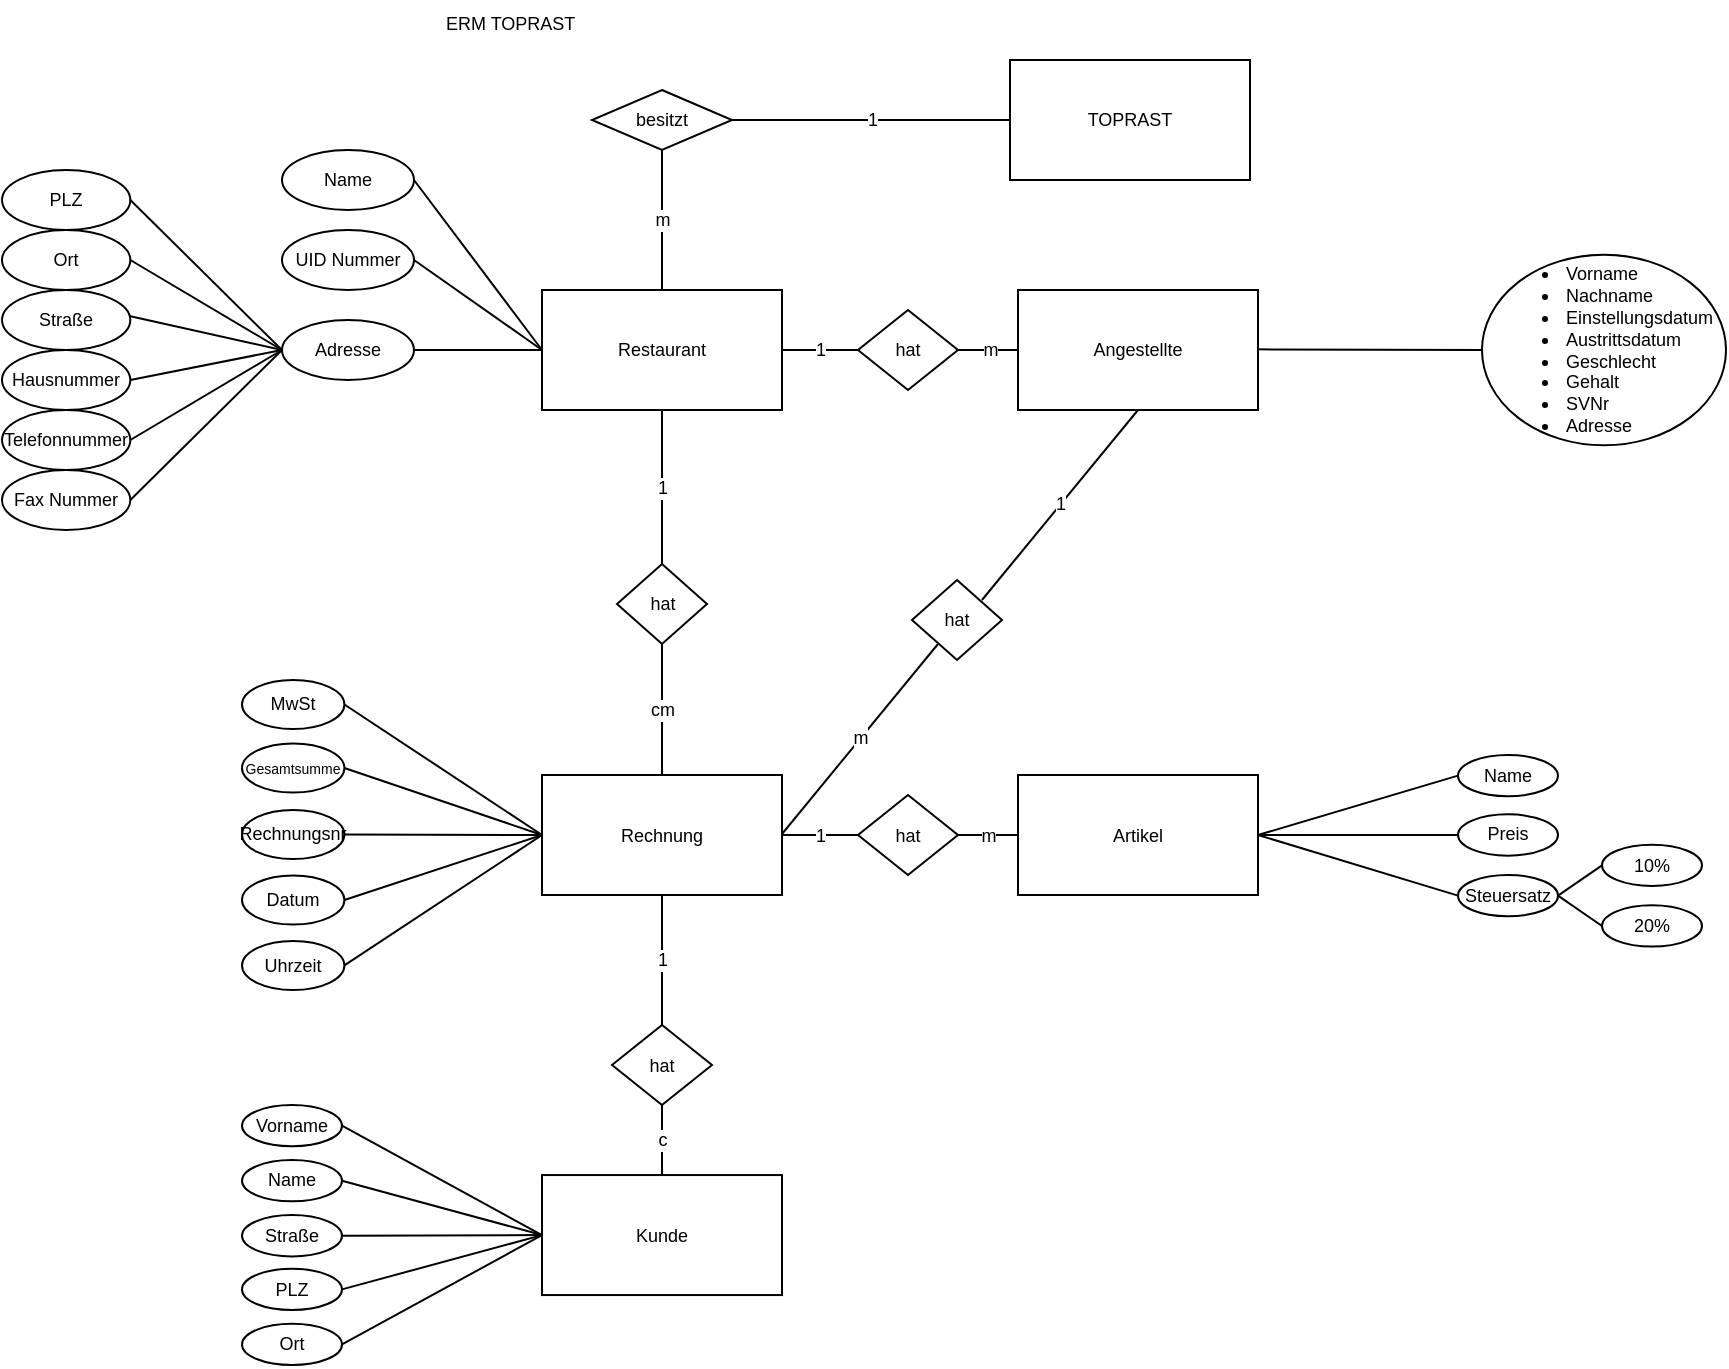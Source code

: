 <mxfile version="20.5.3" type="github">
  <diagram id="C5RBs43oDa-KdzZeNtuy" name="Page-1">
    <mxGraphModel dx="2069" dy="2002" grid="1" gridSize="10" guides="1" tooltips="1" connect="1" arrows="1" fold="1" page="1" pageScale="1" pageWidth="827" pageHeight="1169" math="0" shadow="0">
      <root>
        <mxCell id="WIyWlLk6GJQsqaUBKTNV-0" />
        <mxCell id="WIyWlLk6GJQsqaUBKTNV-1" parent="WIyWlLk6GJQsqaUBKTNV-0" />
        <mxCell id="x9s23YkynNggKkQQc3x_-0" value="ERM TOPRAST" style="text;whiteSpace=wrap;html=1;fontSize=9;" vertex="1" parent="WIyWlLk6GJQsqaUBKTNV-1">
          <mxGeometry x="70" y="20" width="280" height="40" as="geometry" />
        </mxCell>
        <mxCell id="x9s23YkynNggKkQQc3x_-1" value="Restaurant" style="rounded=0;whiteSpace=wrap;html=1;fontSize=9;" vertex="1" parent="WIyWlLk6GJQsqaUBKTNV-1">
          <mxGeometry x="120" y="165" width="120" height="60" as="geometry" />
        </mxCell>
        <mxCell id="x9s23YkynNggKkQQc3x_-12" value="1" style="edgeStyle=orthogonalEdgeStyle;rounded=0;orthogonalLoop=1;jettySize=auto;html=1;entryX=1;entryY=0.5;entryDx=0;entryDy=0;fontSize=9;endArrow=none;endFill=0;" edge="1" parent="WIyWlLk6GJQsqaUBKTNV-1" source="x9s23YkynNggKkQQc3x_-4" target="x9s23YkynNggKkQQc3x_-11">
          <mxGeometry relative="1" as="geometry" />
        </mxCell>
        <mxCell id="x9s23YkynNggKkQQc3x_-4" value="TOPRAST" style="rounded=0;whiteSpace=wrap;html=1;fontSize=9;" vertex="1" parent="WIyWlLk6GJQsqaUBKTNV-1">
          <mxGeometry x="354" y="50" width="120" height="60" as="geometry" />
        </mxCell>
        <mxCell id="x9s23YkynNggKkQQc3x_-13" value="m" style="edgeStyle=orthogonalEdgeStyle;rounded=0;orthogonalLoop=1;jettySize=auto;html=1;fontSize=9;endArrow=none;endFill=0;" edge="1" parent="WIyWlLk6GJQsqaUBKTNV-1" source="x9s23YkynNggKkQQc3x_-11" target="x9s23YkynNggKkQQc3x_-1">
          <mxGeometry relative="1" as="geometry" />
        </mxCell>
        <mxCell id="x9s23YkynNggKkQQc3x_-11" value="besitzt" style="rhombus;whiteSpace=wrap;html=1;fontSize=9;" vertex="1" parent="WIyWlLk6GJQsqaUBKTNV-1">
          <mxGeometry x="145" y="65" width="70" height="30" as="geometry" />
        </mxCell>
        <mxCell id="x9s23YkynNggKkQQc3x_-107" value="1" style="edgeStyle=orthogonalEdgeStyle;rounded=0;orthogonalLoop=1;jettySize=auto;html=1;fontSize=9;endArrow=none;endFill=0;entryX=0;entryY=0.5;entryDx=0;entryDy=0;" edge="1" parent="WIyWlLk6GJQsqaUBKTNV-1" source="x9s23YkynNggKkQQc3x_-46" target="x9s23YkynNggKkQQc3x_-125">
          <mxGeometry relative="1" as="geometry">
            <mxPoint x="270" y="437.5" as="targetPoint" />
          </mxGeometry>
        </mxCell>
        <mxCell id="x9s23YkynNggKkQQc3x_-46" value="Rechnung" style="rounded=0;whiteSpace=wrap;html=1;fontSize=9;" vertex="1" parent="WIyWlLk6GJQsqaUBKTNV-1">
          <mxGeometry x="120" y="407.5" width="120" height="60" as="geometry" />
        </mxCell>
        <mxCell id="x9s23YkynNggKkQQc3x_-57" value="1" style="endArrow=none;html=1;rounded=0;exitX=0.5;exitY=1;exitDx=0;exitDy=0;fontSize=9;endFill=0;" edge="1" parent="WIyWlLk6GJQsqaUBKTNV-1" target="x9s23YkynNggKkQQc3x_-122" source="x9s23YkynNggKkQQc3x_-46">
          <mxGeometry width="50" height="50" relative="1" as="geometry">
            <mxPoint x="120" y="482.5" as="sourcePoint" />
            <mxPoint x="180" y="512.5" as="targetPoint" />
          </mxGeometry>
        </mxCell>
        <mxCell id="x9s23YkynNggKkQQc3x_-59" value="Kunde" style="rounded=0;whiteSpace=wrap;html=1;fontSize=9;" vertex="1" parent="WIyWlLk6GJQsqaUBKTNV-1">
          <mxGeometry x="120" y="607.53" width="120" height="60" as="geometry" />
        </mxCell>
        <mxCell id="x9s23YkynNggKkQQc3x_-63" value="" style="endArrow=none;html=1;rounded=0;entryX=1;entryY=0.5;entryDx=0;entryDy=0;fontSize=9;exitX=0;exitY=0.5;exitDx=0;exitDy=0;endFill=0;" edge="1" parent="WIyWlLk6GJQsqaUBKTNV-1" target="x9s23YkynNggKkQQc3x_-62">
          <mxGeometry width="50" height="50" relative="1" as="geometry">
            <mxPoint x="120" y="637.56" as="sourcePoint" />
            <mxPoint x="70" y="597.53" as="targetPoint" />
          </mxGeometry>
        </mxCell>
        <mxCell id="x9s23YkynNggKkQQc3x_-66" value="" style="endArrow=none;html=1;rounded=0;entryX=1;entryY=0.5;entryDx=0;entryDy=0;exitX=0;exitY=0.5;exitDx=0;exitDy=0;fontSize=9;endFill=0;" edge="1" parent="WIyWlLk6GJQsqaUBKTNV-1" target="x9s23YkynNggKkQQc3x_-65">
          <mxGeometry width="50" height="50" relative="1" as="geometry">
            <mxPoint x="120" y="637.56" as="sourcePoint" />
            <mxPoint x="60.0" y="657.53" as="targetPoint" />
          </mxGeometry>
        </mxCell>
        <mxCell id="x9s23YkynNggKkQQc3x_-71" value="" style="endArrow=none;html=1;rounded=0;entryX=1;entryY=0.5;entryDx=0;entryDy=0;fontSize=9;endFill=0;exitX=0;exitY=0.5;exitDx=0;exitDy=0;" edge="1" parent="WIyWlLk6GJQsqaUBKTNV-1" target="x9s23YkynNggKkQQc3x_-70">
          <mxGeometry width="50" height="50" relative="1" as="geometry">
            <mxPoint x="120" y="637.56" as="sourcePoint" />
            <mxPoint x="70" y="716.53" as="targetPoint" />
          </mxGeometry>
        </mxCell>
        <mxCell id="x9s23YkynNggKkQQc3x_-76" value="" style="endArrow=none;html=1;rounded=0;entryX=1;entryY=0.5;entryDx=0;entryDy=0;fontSize=9;exitX=0;exitY=0.5;exitDx=0;exitDy=0;endFill=0;" edge="1" parent="WIyWlLk6GJQsqaUBKTNV-1" target="x9s23YkynNggKkQQc3x_-69">
          <mxGeometry width="50" height="50" relative="1" as="geometry">
            <mxPoint x="120" y="637.56" as="sourcePoint" />
            <mxPoint x="70.0" y="796.53" as="targetPoint" />
          </mxGeometry>
        </mxCell>
        <mxCell id="x9s23YkynNggKkQQc3x_-78" value="" style="endArrow=none;html=1;rounded=0;entryX=1;entryY=0.5;entryDx=0;entryDy=0;fontSize=9;endFill=0;" edge="1" parent="WIyWlLk6GJQsqaUBKTNV-1" target="x9s23YkynNggKkQQc3x_-61">
          <mxGeometry width="50" height="50" relative="1" as="geometry">
            <mxPoint x="120" y="637.53" as="sourcePoint" />
            <mxPoint x="70.0" y="597.53" as="targetPoint" />
          </mxGeometry>
        </mxCell>
        <mxCell id="x9s23YkynNggKkQQc3x_-80" value="" style="group" vertex="1" connectable="0" parent="WIyWlLk6GJQsqaUBKTNV-1">
          <mxGeometry x="-30" y="572.53" width="50" height="130" as="geometry" />
        </mxCell>
        <mxCell id="x9s23YkynNggKkQQc3x_-61" value="&lt;font style=&quot;font-size: 9px;&quot;&gt;Name&lt;/font&gt;" style="ellipse;whiteSpace=wrap;html=1;fontSize=9;spacing=2;" vertex="1" parent="x9s23YkynNggKkQQc3x_-80">
          <mxGeometry y="27.513" width="50" height="20.635" as="geometry" />
        </mxCell>
        <mxCell id="x9s23YkynNggKkQQc3x_-62" value="&lt;font style=&quot;font-size: 9px;&quot;&gt;Vorname&lt;/font&gt;" style="ellipse;whiteSpace=wrap;html=1;align=center;fontSize=9;spacing=2;" vertex="1" parent="x9s23YkynNggKkQQc3x_-80">
          <mxGeometry width="50" height="20.635" as="geometry" />
        </mxCell>
        <mxCell id="x9s23YkynNggKkQQc3x_-65" value="&lt;font style=&quot;font-size: 9px;&quot;&gt;Straße&lt;/font&gt;" style="ellipse;whiteSpace=wrap;html=1;fontSize=9;spacing=2;" vertex="1" parent="x9s23YkynNggKkQQc3x_-80">
          <mxGeometry y="55.026" width="50" height="20.635" as="geometry" />
        </mxCell>
        <mxCell id="x9s23YkynNggKkQQc3x_-69" value="&lt;font style=&quot;font-size: 9px;&quot;&gt;Ort&lt;/font&gt;" style="ellipse;whiteSpace=wrap;html=1;fontSize=9;spacing=2;" vertex="1" parent="x9s23YkynNggKkQQc3x_-80">
          <mxGeometry y="109.365" width="50" height="20.635" as="geometry" />
        </mxCell>
        <mxCell id="x9s23YkynNggKkQQc3x_-70" value="&lt;font style=&quot;font-size: 9px;&quot;&gt;PLZ&lt;/font&gt;" style="ellipse;whiteSpace=wrap;html=1;align=center;fontSize=9;spacing=2;" vertex="1" parent="x9s23YkynNggKkQQc3x_-80">
          <mxGeometry y="81.852" width="50" height="20.635" as="geometry" />
        </mxCell>
        <mxCell id="x9s23YkynNggKkQQc3x_-82" value="" style="group" vertex="1" connectable="0" parent="WIyWlLk6GJQsqaUBKTNV-1">
          <mxGeometry x="-150" y="105" width="140" height="180" as="geometry" />
        </mxCell>
        <mxCell id="x9s23YkynNggKkQQc3x_-28" value="&lt;font style=&quot;font-size: 9px;&quot;&gt;PLZ&lt;/font&gt;" style="ellipse;whiteSpace=wrap;html=1;fontSize=9;" vertex="1" parent="x9s23YkynNggKkQQc3x_-82">
          <mxGeometry width="64.167" height="30" as="geometry" />
        </mxCell>
        <mxCell id="x9s23YkynNggKkQQc3x_-29" value="&lt;font style=&quot;font-size: 9px;&quot;&gt;Ort&lt;br style=&quot;font-size: 9px;&quot;&gt;&lt;/font&gt;" style="ellipse;whiteSpace=wrap;html=1;fontSize=9;" vertex="1" parent="x9s23YkynNggKkQQc3x_-82">
          <mxGeometry y="30" width="64.167" height="30" as="geometry" />
        </mxCell>
        <mxCell id="x9s23YkynNggKkQQc3x_-30" value="&lt;font style=&quot;font-size: 9px;&quot;&gt;Straße&lt;/font&gt;" style="ellipse;whiteSpace=wrap;html=1;fontSize=9;" vertex="1" parent="x9s23YkynNggKkQQc3x_-82">
          <mxGeometry y="60" width="64.167" height="30" as="geometry" />
        </mxCell>
        <mxCell id="x9s23YkynNggKkQQc3x_-31" value="&lt;font style=&quot;font-size: 9px;&quot;&gt;Hausnummer&lt;br style=&quot;font-size: 9px;&quot;&gt;&lt;/font&gt;" style="ellipse;whiteSpace=wrap;html=1;fontSize=9;" vertex="1" parent="x9s23YkynNggKkQQc3x_-82">
          <mxGeometry y="90" width="64.167" height="30" as="geometry" />
        </mxCell>
        <mxCell id="x9s23YkynNggKkQQc3x_-32" value="&lt;font style=&quot;font-size: 9px;&quot;&gt;Telefonnummer&lt;/font&gt;" style="ellipse;whiteSpace=wrap;html=1;fontSize=9;" vertex="1" parent="x9s23YkynNggKkQQc3x_-82">
          <mxGeometry y="120" width="64.167" height="30" as="geometry" />
        </mxCell>
        <mxCell id="x9s23YkynNggKkQQc3x_-33" value="&lt;font style=&quot;font-size: 9px;&quot;&gt;Fax Nummer&lt;/font&gt;" style="ellipse;whiteSpace=wrap;html=1;fontSize=9;" vertex="1" parent="x9s23YkynNggKkQQc3x_-82">
          <mxGeometry y="150" width="64.167" height="30" as="geometry" />
        </mxCell>
        <mxCell id="x9s23YkynNggKkQQc3x_-34" value="" style="endArrow=none;html=1;rounded=0;fontSize=9;entryX=1;entryY=0.5;entryDx=0;entryDy=0;exitX=0;exitY=0.5;exitDx=0;exitDy=0;endFill=0;" edge="1" parent="x9s23YkynNggKkQQc3x_-82" target="x9s23YkynNggKkQQc3x_-28">
          <mxGeometry width="50" height="50" relative="1" as="geometry">
            <mxPoint x="140" y="90" as="sourcePoint" />
            <mxPoint x="136.111" y="85" as="targetPoint" />
          </mxGeometry>
        </mxCell>
        <mxCell id="x9s23YkynNggKkQQc3x_-35" value="" style="endArrow=none;html=1;rounded=0;fontSize=9;entryX=1;entryY=0.5;entryDx=0;entryDy=0;exitX=0;exitY=0.5;exitDx=0;exitDy=0;endFill=0;" edge="1" parent="x9s23YkynNggKkQQc3x_-82" target="x9s23YkynNggKkQQc3x_-32">
          <mxGeometry width="50" height="50" relative="1" as="geometry">
            <mxPoint x="140" y="90" as="sourcePoint" />
            <mxPoint x="157.5" y="175" as="targetPoint" />
          </mxGeometry>
        </mxCell>
        <mxCell id="x9s23YkynNggKkQQc3x_-36" value="" style="endArrow=none;html=1;rounded=0;fontSize=9;entryX=1;entryY=0.5;entryDx=0;entryDy=0;exitX=0;exitY=0.5;exitDx=0;exitDy=0;endFill=0;" edge="1" parent="x9s23YkynNggKkQQc3x_-82" target="x9s23YkynNggKkQQc3x_-31">
          <mxGeometry width="50" height="50" relative="1" as="geometry">
            <mxPoint x="140" y="90" as="sourcePoint" />
            <mxPoint x="167.222" y="185" as="targetPoint" />
          </mxGeometry>
        </mxCell>
        <mxCell id="x9s23YkynNggKkQQc3x_-37" value="" style="endArrow=none;html=1;rounded=0;fontSize=9;entryX=0.992;entryY=0.432;entryDx=0;entryDy=0;exitX=0;exitY=0.5;exitDx=0;exitDy=0;entryPerimeter=0;endFill=0;" edge="1" parent="x9s23YkynNggKkQQc3x_-82" target="x9s23YkynNggKkQQc3x_-30">
          <mxGeometry width="50" height="50" relative="1" as="geometry">
            <mxPoint x="140" y="90" as="sourcePoint" />
            <mxPoint x="176.944" y="195" as="targetPoint" />
          </mxGeometry>
        </mxCell>
        <mxCell id="x9s23YkynNggKkQQc3x_-38" value="" style="endArrow=none;html=1;rounded=0;fontSize=9;entryX=1;entryY=0.5;entryDx=0;entryDy=0;exitX=0;exitY=0.5;exitDx=0;exitDy=0;endFill=0;" edge="1" parent="x9s23YkynNggKkQQc3x_-82" target="x9s23YkynNggKkQQc3x_-29">
          <mxGeometry width="50" height="50" relative="1" as="geometry">
            <mxPoint x="140" y="90" as="sourcePoint" />
            <mxPoint x="186.667" y="205" as="targetPoint" />
          </mxGeometry>
        </mxCell>
        <mxCell id="x9s23YkynNggKkQQc3x_-39" value="" style="endArrow=none;html=1;rounded=0;fontSize=9;entryX=1;entryY=0.5;entryDx=0;entryDy=0;exitX=0;exitY=0.5;exitDx=0;exitDy=0;endFill=0;" edge="1" parent="x9s23YkynNggKkQQc3x_-82" target="x9s23YkynNggKkQQc3x_-33">
          <mxGeometry width="50" height="50" relative="1" as="geometry">
            <mxPoint x="140" y="90" as="sourcePoint" />
            <mxPoint x="122.5" y="120" as="targetPoint" />
          </mxGeometry>
        </mxCell>
        <mxCell id="x9s23YkynNggKkQQc3x_-85" value="" style="group" vertex="1" connectable="0" parent="WIyWlLk6GJQsqaUBKTNV-1">
          <mxGeometry x="30" y="392.5" width="90" height="90" as="geometry" />
        </mxCell>
        <mxCell id="x9s23YkynNggKkQQc3x_-53" value="" style="endArrow=none;html=1;rounded=0;entryX=1;entryY=0.5;entryDx=0;entryDy=0;exitX=0;exitY=0.5;exitDx=0;exitDy=0;fontSize=9;endFill=0;" edge="1" parent="x9s23YkynNggKkQQc3x_-85" target="x9s23YkynNggKkQQc3x_-52">
          <mxGeometry width="50" height="50" relative="1" as="geometry">
            <mxPoint x="90" y="45" as="sourcePoint" />
            <mxPoint x="51.207" y="69.545" as="targetPoint" />
          </mxGeometry>
        </mxCell>
        <mxCell id="x9s23YkynNggKkQQc3x_-87" value="Artikel" style="rounded=0;whiteSpace=wrap;html=1;fontSize=9;direction=west;" vertex="1" parent="WIyWlLk6GJQsqaUBKTNV-1">
          <mxGeometry x="358" y="407.5" width="120" height="60" as="geometry" />
        </mxCell>
        <mxCell id="x9s23YkynNggKkQQc3x_-96" value="" style="endArrow=none;html=1;rounded=0;entryX=0;entryY=0.5;entryDx=0;entryDy=0;fontSize=9;exitX=0;exitY=0.5;exitDx=0;exitDy=0;endFill=0;" edge="1" parent="WIyWlLk6GJQsqaUBKTNV-1" source="x9s23YkynNggKkQQc3x_-87" target="x9s23YkynNggKkQQc3x_-99">
          <mxGeometry width="50" height="50" relative="1" as="geometry">
            <mxPoint x="384" y="216.25" as="sourcePoint" />
            <mxPoint x="334.0" y="136.25" as="targetPoint" />
          </mxGeometry>
        </mxCell>
        <mxCell id="x9s23YkynNggKkQQc3x_-88" value="" style="endArrow=none;html=1;rounded=0;entryX=0;entryY=0.5;entryDx=0;entryDy=0;fontSize=9;exitX=0;exitY=0.5;exitDx=0;exitDy=0;endFill=0;" edge="1" parent="WIyWlLk6GJQsqaUBKTNV-1" source="x9s23YkynNggKkQQc3x_-87" target="x9s23YkynNggKkQQc3x_-100">
          <mxGeometry width="50" height="50" relative="1" as="geometry">
            <mxPoint x="374" y="166.25" as="sourcePoint" />
            <mxPoint x="334" y="136.25" as="targetPoint" />
          </mxGeometry>
        </mxCell>
        <mxCell id="x9s23YkynNggKkQQc3x_-99" value="&lt;font style=&quot;font-size: 9px;&quot;&gt;Steuersatz&lt;/font&gt;" style="ellipse;whiteSpace=wrap;html=1;fontSize=9;spacing=2;container=0;" vertex="1" parent="WIyWlLk6GJQsqaUBKTNV-1">
          <mxGeometry x="578" y="457.503" width="50" height="20.635" as="geometry" />
        </mxCell>
        <mxCell id="x9s23YkynNggKkQQc3x_-100" value="&lt;font style=&quot;font-size: 9px;&quot;&gt;Preis&lt;/font&gt;" style="ellipse;whiteSpace=wrap;html=1;align=center;fontSize=9;spacing=2;container=0;" vertex="1" parent="WIyWlLk6GJQsqaUBKTNV-1">
          <mxGeometry x="578" y="427.18" width="50" height="20.635" as="geometry" />
        </mxCell>
        <mxCell id="x9s23YkynNggKkQQc3x_-3" value="&lt;font style=&quot;font-size: 9px;&quot;&gt;UID Nummer&lt;/font&gt;" style="ellipse;whiteSpace=wrap;html=1;fontSize=9;container=0;" vertex="1" parent="WIyWlLk6GJQsqaUBKTNV-1">
          <mxGeometry x="-10" y="135" width="66" height="30" as="geometry" />
        </mxCell>
        <mxCell id="x9s23YkynNggKkQQc3x_-15" value="&lt;font style=&quot;font-size: 9px;&quot;&gt;Name&lt;/font&gt;" style="ellipse;whiteSpace=wrap;html=1;fontSize=9;container=0;" vertex="1" parent="WIyWlLk6GJQsqaUBKTNV-1">
          <mxGeometry x="-10" y="95" width="66" height="30" as="geometry" />
        </mxCell>
        <mxCell id="x9s23YkynNggKkQQc3x_-23" value="" style="endArrow=none;html=1;rounded=0;entryX=1;entryY=0.5;entryDx=0;entryDy=0;fontSize=9;endFill=0;" edge="1" parent="WIyWlLk6GJQsqaUBKTNV-1" target="x9s23YkynNggKkQQc3x_-15">
          <mxGeometry width="50" height="50" relative="1" as="geometry">
            <mxPoint x="120" y="195" as="sourcePoint" />
            <mxPoint x="80" y="165" as="targetPoint" />
          </mxGeometry>
        </mxCell>
        <mxCell id="x9s23YkynNggKkQQc3x_-26" value="" style="endArrow=none;html=1;rounded=0;exitX=0;exitY=0.5;exitDx=0;exitDy=0;fontSize=9;endFill=0;" edge="1" parent="WIyWlLk6GJQsqaUBKTNV-1" source="x9s23YkynNggKkQQc3x_-1">
          <mxGeometry width="50" height="50" relative="1" as="geometry">
            <mxPoint x="120" y="265" as="sourcePoint" />
            <mxPoint x="50" y="195" as="targetPoint" />
          </mxGeometry>
        </mxCell>
        <mxCell id="x9s23YkynNggKkQQc3x_-114" value="" style="endArrow=none;html=1;rounded=0;fontSize=9;entryX=1;entryY=0.5;entryDx=0;entryDy=0;exitX=0;exitY=0.5;exitDx=0;exitDy=0;endFill=0;" edge="1" parent="WIyWlLk6GJQsqaUBKTNV-1" source="x9s23YkynNggKkQQc3x_-1" target="x9s23YkynNggKkQQc3x_-3">
          <mxGeometry width="50" height="50" relative="1" as="geometry">
            <mxPoint x="100" y="310" as="sourcePoint" />
            <mxPoint x="80" y="190" as="targetPoint" />
          </mxGeometry>
        </mxCell>
        <mxCell id="x9s23YkynNggKkQQc3x_-118" value="&lt;font style=&quot;font-size: 9px;&quot;&gt;Adresse&lt;/font&gt;" style="ellipse;whiteSpace=wrap;html=1;fontSize=9;container=0;" vertex="1" parent="WIyWlLk6GJQsqaUBKTNV-1">
          <mxGeometry x="-10" y="180" width="66" height="30" as="geometry" />
        </mxCell>
        <mxCell id="x9s23YkynNggKkQQc3x_-123" value="c" style="edgeStyle=orthogonalEdgeStyle;rounded=0;orthogonalLoop=1;jettySize=auto;html=1;fontSize=9;endArrow=none;endFill=0;" edge="1" parent="WIyWlLk6GJQsqaUBKTNV-1" source="x9s23YkynNggKkQQc3x_-122" target="x9s23YkynNggKkQQc3x_-59">
          <mxGeometry relative="1" as="geometry" />
        </mxCell>
        <mxCell id="x9s23YkynNggKkQQc3x_-122" value="hat" style="rhombus;whiteSpace=wrap;html=1;rounded=0;shadow=0;glass=0;sketch=0;fontSize=9;" vertex="1" parent="WIyWlLk6GJQsqaUBKTNV-1">
          <mxGeometry x="155" y="532.5" width="50" height="40" as="geometry" />
        </mxCell>
        <mxCell id="x9s23YkynNggKkQQc3x_-127" value="m" style="edgeStyle=orthogonalEdgeStyle;rounded=0;orthogonalLoop=1;jettySize=auto;html=1;strokeColor=default;fontSize=9;endArrow=none;endFill=0;" edge="1" parent="WIyWlLk6GJQsqaUBKTNV-1" source="x9s23YkynNggKkQQc3x_-125" target="x9s23YkynNggKkQQc3x_-87">
          <mxGeometry relative="1" as="geometry" />
        </mxCell>
        <mxCell id="x9s23YkynNggKkQQc3x_-125" value="hat" style="rhombus;whiteSpace=wrap;html=1;rounded=0;shadow=0;glass=0;sketch=0;fontSize=9;" vertex="1" parent="WIyWlLk6GJQsqaUBKTNV-1">
          <mxGeometry x="278" y="417.5" width="50" height="40" as="geometry" />
        </mxCell>
        <mxCell id="x9s23YkynNggKkQQc3x_-140" value="&lt;font style=&quot;font-size: 9px;&quot;&gt;Name&lt;/font&gt;" style="ellipse;whiteSpace=wrap;html=1;align=center;fontSize=9;spacing=2;container=0;" vertex="1" parent="WIyWlLk6GJQsqaUBKTNV-1">
          <mxGeometry x="578" y="397.5" width="50" height="20.635" as="geometry" />
        </mxCell>
        <mxCell id="x9s23YkynNggKkQQc3x_-141" value="" style="endArrow=none;html=1;rounded=0;entryX=0;entryY=0.5;entryDx=0;entryDy=0;fontSize=9;endFill=0;exitX=0;exitY=0.5;exitDx=0;exitDy=0;" edge="1" parent="WIyWlLk6GJQsqaUBKTNV-1" source="x9s23YkynNggKkQQc3x_-87" target="x9s23YkynNggKkQQc3x_-140">
          <mxGeometry width="50" height="50" relative="1" as="geometry">
            <mxPoint x="510" y="412.5" as="sourcePoint" />
            <mxPoint x="588.0" y="427.817" as="targetPoint" />
          </mxGeometry>
        </mxCell>
        <mxCell id="x9s23YkynNggKkQQc3x_-142" value="&lt;font style=&quot;font-size: 9px;&quot;&gt;20%&lt;/font&gt;" style="ellipse;whiteSpace=wrap;html=1;fontSize=9;spacing=2;container=0;" vertex="1" parent="WIyWlLk6GJQsqaUBKTNV-1">
          <mxGeometry x="650" y="472.663" width="50" height="20.635" as="geometry" />
        </mxCell>
        <mxCell id="x9s23YkynNggKkQQc3x_-143" value="&lt;font style=&quot;font-size: 9px;&quot;&gt;10%&lt;br&gt;&lt;/font&gt;" style="ellipse;whiteSpace=wrap;html=1;align=center;fontSize=9;spacing=2;container=0;" vertex="1" parent="WIyWlLk6GJQsqaUBKTNV-1">
          <mxGeometry x="650" y="442.34" width="50" height="20.635" as="geometry" />
        </mxCell>
        <mxCell id="x9s23YkynNggKkQQc3x_-144" value="" style="endArrow=none;html=1;rounded=0;entryX=0;entryY=0.5;entryDx=0;entryDy=0;fontSize=9;exitX=1;exitY=0.5;exitDx=0;exitDy=0;endFill=0;" edge="1" parent="WIyWlLk6GJQsqaUBKTNV-1" source="x9s23YkynNggKkQQc3x_-99" target="x9s23YkynNggKkQQc3x_-143">
          <mxGeometry width="50" height="50" relative="1" as="geometry">
            <mxPoint x="488" y="447.5" as="sourcePoint" />
            <mxPoint x="588" y="477.821" as="targetPoint" />
          </mxGeometry>
        </mxCell>
        <mxCell id="x9s23YkynNggKkQQc3x_-145" value="" style="endArrow=none;html=1;rounded=0;entryX=0;entryY=0.5;entryDx=0;entryDy=0;fontSize=9;exitX=1;exitY=0.5;exitDx=0;exitDy=0;endFill=0;" edge="1" parent="WIyWlLk6GJQsqaUBKTNV-1" source="x9s23YkynNggKkQQc3x_-99" target="x9s23YkynNggKkQQc3x_-142">
          <mxGeometry width="50" height="50" relative="1" as="geometry">
            <mxPoint x="638.0" y="477.821" as="sourcePoint" />
            <mxPoint x="660" y="462.657" as="targetPoint" />
          </mxGeometry>
        </mxCell>
        <mxCell id="x9s23YkynNggKkQQc3x_-148" value="" style="endArrow=none;html=1;rounded=0;entryX=1;entryY=0.5;entryDx=0;entryDy=0;fontSize=9;endFill=0;exitX=0;exitY=0.5;exitDx=0;exitDy=0;" edge="1" parent="WIyWlLk6GJQsqaUBKTNV-1" source="x9s23YkynNggKkQQc3x_-46" target="x9s23YkynNggKkQQc3x_-147">
          <mxGeometry width="50" height="50" relative="1" as="geometry">
            <mxPoint x="90" y="422.5" as="sourcePoint" />
            <mxPoint x="91.207" y="414.773" as="targetPoint" />
          </mxGeometry>
        </mxCell>
        <mxCell id="x9s23YkynNggKkQQc3x_-149" value="" style="endArrow=none;html=1;rounded=0;entryX=1;entryY=0.5;entryDx=0;entryDy=0;fontSize=9;endFill=0;exitX=0;exitY=0.5;exitDx=0;exitDy=0;" edge="1" parent="WIyWlLk6GJQsqaUBKTNV-1" source="x9s23YkynNggKkQQc3x_-46" target="x9s23YkynNggKkQQc3x_-146">
          <mxGeometry width="50" height="50" relative="1" as="geometry">
            <mxPoint x="120" y="412.5" as="sourcePoint" />
            <mxPoint x="101.207" y="424.773" as="targetPoint" />
          </mxGeometry>
        </mxCell>
        <mxCell id="x9s23YkynNggKkQQc3x_-48" value="&lt;font style=&quot;font-size: 9px;&quot;&gt;Datum&lt;/font&gt;" style="ellipse;whiteSpace=wrap;html=1;fontSize=9;" vertex="1" parent="WIyWlLk6GJQsqaUBKTNV-1">
          <mxGeometry x="-30" y="457.727" width="51.207" height="24.545" as="geometry" />
        </mxCell>
        <mxCell id="x9s23YkynNggKkQQc3x_-49" value="&lt;font style=&quot;font-size: 9px;&quot;&gt;Rechnungsnr&lt;/font&gt;" style="ellipse;whiteSpace=wrap;html=1;align=center;fontSize=9;" vertex="1" parent="WIyWlLk6GJQsqaUBKTNV-1">
          <mxGeometry x="-30" y="425" width="51.207" height="24.545" as="geometry" />
        </mxCell>
        <mxCell id="x9s23YkynNggKkQQc3x_-52" value="&lt;font style=&quot;font-size: 9px;&quot;&gt;Uhrzeit&lt;/font&gt;" style="ellipse;whiteSpace=wrap;html=1;fontSize=9;" vertex="1" parent="WIyWlLk6GJQsqaUBKTNV-1">
          <mxGeometry x="-30" y="490.455" width="51.207" height="24.545" as="geometry" />
        </mxCell>
        <mxCell id="x9s23YkynNggKkQQc3x_-146" value="&lt;span style=&quot;font-family: arial, sans-serif; text-align: left;&quot;&gt;&lt;font style=&quot;font-size: 9px;&quot;&gt;MwSt&lt;/font&gt;&lt;/span&gt;" style="ellipse;whiteSpace=wrap;html=1;fontSize=9;fontColor=#000000;" vertex="1" parent="WIyWlLk6GJQsqaUBKTNV-1">
          <mxGeometry x="-30" y="359.997" width="51.207" height="24.545" as="geometry" />
        </mxCell>
        <mxCell id="x9s23YkynNggKkQQc3x_-147" value="&lt;div style=&quot;&quot;&gt;&lt;span style=&quot;background-color: initial;&quot;&gt;&lt;font style=&quot;font-size: 7px;&quot;&gt;Gesamtsumme&lt;/font&gt;&lt;/span&gt;&lt;/div&gt;" style="ellipse;whiteSpace=wrap;html=1;fontSize=9;align=center;" vertex="1" parent="WIyWlLk6GJQsqaUBKTNV-1">
          <mxGeometry x="-30" y="391.725" width="51.207" height="24.545" as="geometry" />
        </mxCell>
        <mxCell id="x9s23YkynNggKkQQc3x_-150" value="" style="endArrow=none;html=1;rounded=0;entryX=1;entryY=0.5;entryDx=0;entryDy=0;exitX=0;exitY=0.5;exitDx=0;exitDy=0;fontSize=9;endFill=0;" edge="1" parent="WIyWlLk6GJQsqaUBKTNV-1" source="x9s23YkynNggKkQQc3x_-46" target="x9s23YkynNggKkQQc3x_-48">
          <mxGeometry width="50" height="50" relative="1" as="geometry">
            <mxPoint x="130" y="447.5" as="sourcePoint" />
            <mxPoint x="31.207" y="512.727" as="targetPoint" />
          </mxGeometry>
        </mxCell>
        <mxCell id="x9s23YkynNggKkQQc3x_-151" value="" style="endArrow=none;html=1;rounded=0;entryX=1;entryY=0.5;entryDx=0;entryDy=0;fontSize=9;endFill=0;exitX=0;exitY=0.5;exitDx=0;exitDy=0;" edge="1" parent="WIyWlLk6GJQsqaUBKTNV-1" source="x9s23YkynNggKkQQc3x_-46" target="x9s23YkynNggKkQQc3x_-49">
          <mxGeometry width="50" height="50" relative="1" as="geometry">
            <mxPoint x="60" y="432.5" as="sourcePoint" />
            <mxPoint x="31.207" y="480" as="targetPoint" />
          </mxGeometry>
        </mxCell>
        <mxCell id="x9s23YkynNggKkQQc3x_-152" value="1" style="edgeStyle=orthogonalEdgeStyle;rounded=0;orthogonalLoop=1;jettySize=auto;html=1;fontSize=9;endArrow=none;endFill=0;entryX=0.5;entryY=0;entryDx=0;entryDy=0;exitX=0.5;exitY=1;exitDx=0;exitDy=0;" edge="1" parent="WIyWlLk6GJQsqaUBKTNV-1" target="x9s23YkynNggKkQQc3x_-154" source="x9s23YkynNggKkQQc3x_-1">
          <mxGeometry relative="1" as="geometry">
            <mxPoint x="190.0" y="305.038" as="sourcePoint" />
            <mxPoint x="220" y="305" as="targetPoint" />
          </mxGeometry>
        </mxCell>
        <mxCell id="x9s23YkynNggKkQQc3x_-153" value="cm" style="edgeStyle=orthogonalEdgeStyle;rounded=0;orthogonalLoop=1;jettySize=auto;html=1;strokeColor=default;fontSize=9;endArrow=none;endFill=0;entryX=0.5;entryY=0;entryDx=0;entryDy=0;" edge="1" parent="WIyWlLk6GJQsqaUBKTNV-1" source="x9s23YkynNggKkQQc3x_-154" target="x9s23YkynNggKkQQc3x_-46">
          <mxGeometry relative="1" as="geometry">
            <mxPoint x="308" y="305.038" as="targetPoint" />
          </mxGeometry>
        </mxCell>
        <mxCell id="x9s23YkynNggKkQQc3x_-154" value="hat" style="rhombus;whiteSpace=wrap;html=1;rounded=0;shadow=0;glass=0;sketch=0;fontSize=9;" vertex="1" parent="WIyWlLk6GJQsqaUBKTNV-1">
          <mxGeometry x="157.5" y="302" width="45" height="40" as="geometry" />
        </mxCell>
        <mxCell id="x9s23YkynNggKkQQc3x_-155" value="1" style="edgeStyle=orthogonalEdgeStyle;rounded=0;orthogonalLoop=1;jettySize=auto;html=1;fontSize=9;endArrow=none;endFill=0;entryX=0;entryY=0.5;entryDx=0;entryDy=0;" edge="1" parent="WIyWlLk6GJQsqaUBKTNV-1" target="x9s23YkynNggKkQQc3x_-157">
          <mxGeometry relative="1" as="geometry">
            <mxPoint x="240.0" y="195.019" as="sourcePoint" />
            <mxPoint x="270" y="195" as="targetPoint" />
          </mxGeometry>
        </mxCell>
        <mxCell id="x9s23YkynNggKkQQc3x_-156" value="m" style="edgeStyle=orthogonalEdgeStyle;rounded=0;orthogonalLoop=1;jettySize=auto;html=1;strokeColor=default;fontSize=9;endArrow=none;endFill=0;" edge="1" parent="WIyWlLk6GJQsqaUBKTNV-1" source="x9s23YkynNggKkQQc3x_-157">
          <mxGeometry relative="1" as="geometry">
            <mxPoint x="358" y="195.019" as="targetPoint" />
          </mxGeometry>
        </mxCell>
        <mxCell id="x9s23YkynNggKkQQc3x_-157" value="hat" style="rhombus;whiteSpace=wrap;html=1;rounded=0;shadow=0;glass=0;sketch=0;fontSize=9;" vertex="1" parent="WIyWlLk6GJQsqaUBKTNV-1">
          <mxGeometry x="278" y="175" width="50" height="40" as="geometry" />
        </mxCell>
        <mxCell id="x9s23YkynNggKkQQc3x_-158" value="Angestellte" style="rounded=0;whiteSpace=wrap;html=1;fontSize=9;" vertex="1" parent="WIyWlLk6GJQsqaUBKTNV-1">
          <mxGeometry x="358" y="165" width="120" height="60" as="geometry" />
        </mxCell>
        <mxCell id="x9s23YkynNggKkQQc3x_-163" value="&lt;ul&gt;&lt;li style=&quot;&quot;&gt;&lt;span style=&quot;background-color: initial;&quot;&gt;Vorname&lt;/span&gt;&lt;br&gt;&lt;/li&gt;&lt;li style=&quot;&quot;&gt;Nachname&lt;/li&gt;&lt;li style=&quot;&quot;&gt;Einstellungsdatum&lt;/li&gt;&lt;li style=&quot;&quot;&gt;Austrittsdatum&lt;/li&gt;&lt;li style=&quot;&quot;&gt;Geschlecht&lt;/li&gt;&lt;li style=&quot;&quot;&gt;Gehalt&lt;/li&gt;&lt;li style=&quot;&quot;&gt;SVNr&lt;/li&gt;&lt;li style=&quot;&quot;&gt;Adresse&lt;/li&gt;&lt;/ul&gt;" style="ellipse;whiteSpace=wrap;html=1;align=left;fontSize=9;spacing=2;container=0;" vertex="1" parent="WIyWlLk6GJQsqaUBKTNV-1">
          <mxGeometry x="590" y="147.35" width="122" height="95.31" as="geometry" />
        </mxCell>
        <mxCell id="x9s23YkynNggKkQQc3x_-164" value="" style="endArrow=none;html=1;rounded=0;entryX=0;entryY=0.5;entryDx=0;entryDy=0;fontSize=9;endFill=0;exitX=0;exitY=0.5;exitDx=0;exitDy=0;" edge="1" parent="WIyWlLk6GJQsqaUBKTNV-1" target="x9s23YkynNggKkQQc3x_-163">
          <mxGeometry width="50" height="50" relative="1" as="geometry">
            <mxPoint x="478.0" y="194.68" as="sourcePoint" />
            <mxPoint x="588.0" y="184.997" as="targetPoint" />
          </mxGeometry>
        </mxCell>
        <mxCell id="x9s23YkynNggKkQQc3x_-165" value="1" style="endArrow=none;html=1;rounded=0;fontSize=9;endFill=0;entryX=0.5;entryY=1;entryDx=0;entryDy=0;" edge="1" parent="WIyWlLk6GJQsqaUBKTNV-1" target="x9s23YkynNggKkQQc3x_-158">
          <mxGeometry width="50" height="50" relative="1" as="geometry">
            <mxPoint x="340" y="320" as="sourcePoint" />
            <mxPoint x="430" y="250" as="targetPoint" />
          </mxGeometry>
        </mxCell>
        <mxCell id="x9s23YkynNggKkQQc3x_-166" value="hat" style="rhombus;whiteSpace=wrap;html=1;rounded=0;shadow=0;glass=0;sketch=0;fontSize=9;" vertex="1" parent="WIyWlLk6GJQsqaUBKTNV-1">
          <mxGeometry x="305" y="310" width="45" height="40" as="geometry" />
        </mxCell>
        <mxCell id="x9s23YkynNggKkQQc3x_-167" value="m" style="endArrow=none;html=1;rounded=0;fontSize=9;endFill=0;entryX=0.5;entryY=1;entryDx=0;entryDy=0;" edge="1" parent="WIyWlLk6GJQsqaUBKTNV-1">
          <mxGeometry width="50" height="50" relative="1" as="geometry">
            <mxPoint x="240" y="437" as="sourcePoint" />
            <mxPoint x="318" y="342" as="targetPoint" />
          </mxGeometry>
        </mxCell>
      </root>
    </mxGraphModel>
  </diagram>
</mxfile>
